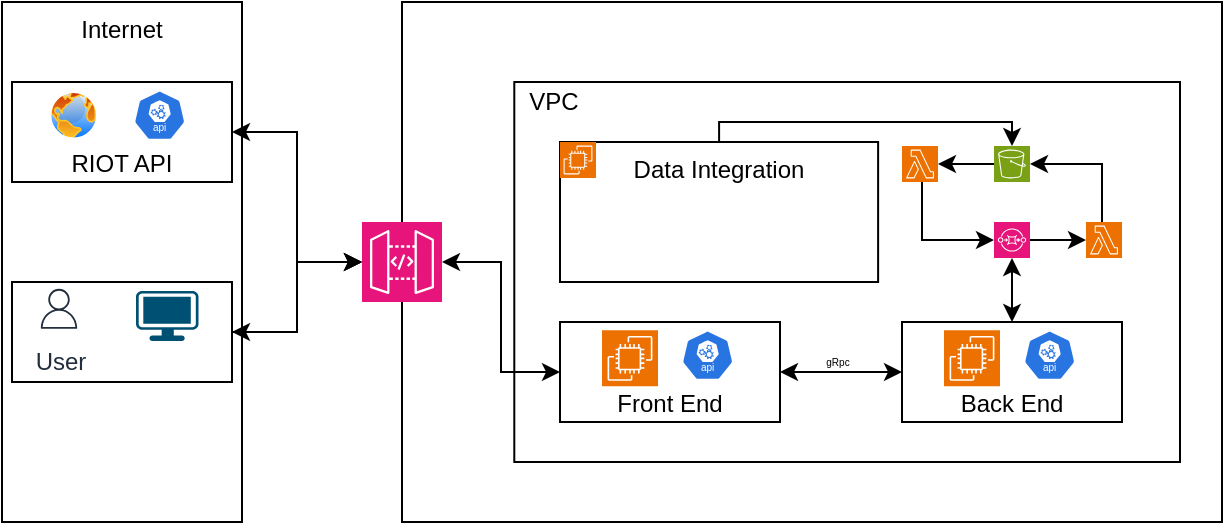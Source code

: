 <mxfile version="24.7.8">
  <diagram name="Página-1" id="h0tKGvV3u8zTOi6XfyNI">
    <mxGraphModel dx="637" dy="372" grid="1" gridSize="10" guides="1" tooltips="1" connect="1" arrows="1" fold="1" page="1" pageScale="1" pageWidth="827" pageHeight="1169" math="0" shadow="0">
      <root>
        <mxCell id="0" />
        <mxCell id="1" parent="0" />
        <mxCell id="0-ZlnOKjUgS04xtEcJL--1" value="Internet" style="rounded=0;whiteSpace=wrap;html=1;verticalAlign=top;" vertex="1" parent="1">
          <mxGeometry x="80" y="330" width="120" height="260" as="geometry" />
        </mxCell>
        <mxCell id="0-ZlnOKjUgS04xtEcJL--2" value="" style="rounded=0;whiteSpace=wrap;html=1;" vertex="1" parent="1">
          <mxGeometry x="280" y="330" width="410" height="260" as="geometry" />
        </mxCell>
        <mxCell id="0-ZlnOKjUgS04xtEcJL--4" value="" style="shape=image;verticalLabelPosition=bottom;labelBackgroundColor=default;verticalAlign=top;aspect=fixed;imageAspect=0;image=https://a0.awsstatic.com/libra-css/images/logos/aws_logo_smile_1200x630.png;" vertex="1" parent="1">
          <mxGeometry x="280" y="330" width="57.15" height="30" as="geometry" />
        </mxCell>
        <mxCell id="0-ZlnOKjUgS04xtEcJL--5" value="" style="rounded=0;whiteSpace=wrap;html=1;verticalAlign=bottom;labelPosition=center;verticalLabelPosition=top;align=center;" vertex="1" parent="1">
          <mxGeometry x="336.15" y="370" width="332.85" height="190" as="geometry" />
        </mxCell>
        <mxCell id="0-ZlnOKjUgS04xtEcJL--6" value="VPC" style="text;html=1;align=center;verticalAlign=middle;whiteSpace=wrap;rounded=0;" vertex="1" parent="1">
          <mxGeometry x="336.15" y="370" width="40" height="20" as="geometry" />
        </mxCell>
        <mxCell id="0-ZlnOKjUgS04xtEcJL--25" style="edgeStyle=orthogonalEdgeStyle;rounded=0;orthogonalLoop=1;jettySize=auto;html=1;entryX=0;entryY=0.5;entryDx=0;entryDy=0;startArrow=classic;startFill=1;" edge="1" parent="1" source="0-ZlnOKjUgS04xtEcJL--7" target="0-ZlnOKjUgS04xtEcJL--21">
          <mxGeometry relative="1" as="geometry" />
        </mxCell>
        <mxCell id="0-ZlnOKjUgS04xtEcJL--7" value="" style="sketch=0;points=[[0,0,0],[0.25,0,0],[0.5,0,0],[0.75,0,0],[1,0,0],[0,1,0],[0.25,1,0],[0.5,1,0],[0.75,1,0],[1,1,0],[0,0.25,0],[0,0.5,0],[0,0.75,0],[1,0.25,0],[1,0.5,0],[1,0.75,0]];outlineConnect=0;fontColor=#232F3E;fillColor=#E7157B;strokeColor=#ffffff;dashed=0;verticalLabelPosition=bottom;verticalAlign=top;align=center;html=1;fontSize=12;fontStyle=0;aspect=fixed;shape=mxgraph.aws4.resourceIcon;resIcon=mxgraph.aws4.api_gateway;" vertex="1" parent="1">
          <mxGeometry x="260" y="440" width="40" height="40" as="geometry" />
        </mxCell>
        <mxCell id="0-ZlnOKjUgS04xtEcJL--12" value="" style="group;verticalAlign=top;" vertex="1" connectable="0" parent="1">
          <mxGeometry x="85" y="370" width="110" height="50" as="geometry" />
        </mxCell>
        <mxCell id="0-ZlnOKjUgS04xtEcJL--11" value="RIOT API" style="rounded=0;whiteSpace=wrap;html=1;verticalAlign=bottom;" vertex="1" parent="0-ZlnOKjUgS04xtEcJL--12">
          <mxGeometry width="110" height="50" as="geometry" />
        </mxCell>
        <mxCell id="0-ZlnOKjUgS04xtEcJL--8" value="" style="image;aspect=fixed;perimeter=ellipsePerimeter;html=1;align=center;shadow=0;dashed=0;spacingTop=3;image=img/lib/active_directory/internet_globe.svg;" vertex="1" parent="0-ZlnOKjUgS04xtEcJL--12">
          <mxGeometry x="18.333" y="4.167" width="25" height="25" as="geometry" />
        </mxCell>
        <mxCell id="0-ZlnOKjUgS04xtEcJL--10" value="" style="aspect=fixed;sketch=0;html=1;dashed=0;whitespace=wrap;verticalLabelPosition=bottom;verticalAlign=top;fillColor=#2875E2;strokeColor=#ffffff;points=[[0.005,0.63,0],[0.1,0.2,0],[0.9,0.2,0],[0.5,0,0],[0.995,0.63,0],[0.72,0.99,0],[0.5,1,0],[0.28,0.99,0]];shape=mxgraph.kubernetes.icon2;kubernetesLabel=1;prIcon=api" vertex="1" parent="0-ZlnOKjUgS04xtEcJL--12">
          <mxGeometry x="60.803" y="4.167" width="26.042" height="25" as="geometry" />
        </mxCell>
        <mxCell id="0-ZlnOKjUgS04xtEcJL--16" value="" style="group" vertex="1" connectable="0" parent="1">
          <mxGeometry x="85" y="470" width="110" height="50" as="geometry" />
        </mxCell>
        <mxCell id="0-ZlnOKjUgS04xtEcJL--15" value="" style="rounded=0;whiteSpace=wrap;html=1;" vertex="1" parent="0-ZlnOKjUgS04xtEcJL--16">
          <mxGeometry width="110" height="50.0" as="geometry" />
        </mxCell>
        <mxCell id="0-ZlnOKjUgS04xtEcJL--13" value="User" style="sketch=0;outlineConnect=0;fontColor=#232F3E;gradientColor=none;strokeColor=#232F3E;fillColor=#ffffff;dashed=0;verticalLabelPosition=bottom;verticalAlign=top;align=center;html=1;fontSize=12;fontStyle=0;aspect=fixed;shape=mxgraph.aws4.resourceIcon;resIcon=mxgraph.aws4.user;" vertex="1" parent="0-ZlnOKjUgS04xtEcJL--16">
          <mxGeometry x="11.0" y="0.909" width="25" height="25" as="geometry" />
        </mxCell>
        <mxCell id="0-ZlnOKjUgS04xtEcJL--14" value="" style="points=[[0.03,0.03,0],[0.5,0,0],[0.97,0.03,0],[1,0.4,0],[0.97,0.745,0],[0.5,1,0],[0.03,0.745,0],[0,0.4,0]];verticalLabelPosition=bottom;sketch=0;html=1;verticalAlign=top;aspect=fixed;align=center;pointerEvents=1;shape=mxgraph.cisco19.workstation;fillColor=#005073;strokeColor=none;" vertex="1" parent="0-ZlnOKjUgS04xtEcJL--16">
          <mxGeometry x="62" y="4.455" width="31.25" height="25" as="geometry" />
        </mxCell>
        <mxCell id="0-ZlnOKjUgS04xtEcJL--17" style="edgeStyle=orthogonalEdgeStyle;rounded=0;orthogonalLoop=1;jettySize=auto;html=1;entryX=0;entryY=0.5;entryDx=0;entryDy=0;entryPerimeter=0;startArrow=classic;startFill=1;" edge="1" parent="1" source="0-ZlnOKjUgS04xtEcJL--11" target="0-ZlnOKjUgS04xtEcJL--7">
          <mxGeometry relative="1" as="geometry" />
        </mxCell>
        <mxCell id="0-ZlnOKjUgS04xtEcJL--18" style="edgeStyle=orthogonalEdgeStyle;rounded=0;orthogonalLoop=1;jettySize=auto;html=1;" edge="1" parent="1" source="0-ZlnOKjUgS04xtEcJL--15" target="0-ZlnOKjUgS04xtEcJL--7">
          <mxGeometry relative="1" as="geometry" />
        </mxCell>
        <mxCell id="0-ZlnOKjUgS04xtEcJL--19" value="" style="edgeStyle=orthogonalEdgeStyle;rounded=0;orthogonalLoop=1;jettySize=auto;html=1;startArrow=classic;startFill=1;" edge="1" parent="1" source="0-ZlnOKjUgS04xtEcJL--15" target="0-ZlnOKjUgS04xtEcJL--7">
          <mxGeometry relative="1" as="geometry" />
        </mxCell>
        <mxCell id="0-ZlnOKjUgS04xtEcJL--20" value="" style="group;verticalAlign=top;" vertex="1" connectable="0" parent="1">
          <mxGeometry x="359" y="490" width="110" height="50" as="geometry" />
        </mxCell>
        <mxCell id="0-ZlnOKjUgS04xtEcJL--21" value="Front End" style="rounded=0;whiteSpace=wrap;html=1;verticalAlign=bottom;" vertex="1" parent="0-ZlnOKjUgS04xtEcJL--20">
          <mxGeometry width="110" height="50" as="geometry" />
        </mxCell>
        <mxCell id="0-ZlnOKjUgS04xtEcJL--23" value="" style="aspect=fixed;sketch=0;html=1;dashed=0;whitespace=wrap;verticalLabelPosition=bottom;verticalAlign=top;fillColor=#2875E2;strokeColor=#ffffff;points=[[0.005,0.63,0],[0.1,0.2,0],[0.9,0.2,0],[0.5,0,0],[0.995,0.63,0],[0.72,0.99,0],[0.5,1,0],[0.28,0.99,0]];shape=mxgraph.kubernetes.icon2;kubernetesLabel=1;prIcon=api" vertex="1" parent="0-ZlnOKjUgS04xtEcJL--20">
          <mxGeometry x="60.803" y="4.167" width="26.042" height="25" as="geometry" />
        </mxCell>
        <mxCell id="0-ZlnOKjUgS04xtEcJL--24" value="" style="sketch=0;points=[[0,0,0],[0.25,0,0],[0.5,0,0],[0.75,0,0],[1,0,0],[0,1,0],[0.25,1,0],[0.5,1,0],[0.75,1,0],[1,1,0],[0,0.25,0],[0,0.5,0],[0,0.75,0],[1,0.25,0],[1,0.5,0],[1,0.75,0]];outlineConnect=0;fontColor=#232F3E;fillColor=#ED7100;strokeColor=#ffffff;dashed=0;verticalLabelPosition=bottom;verticalAlign=top;align=center;html=1;fontSize=12;fontStyle=0;aspect=fixed;shape=mxgraph.aws4.resourceIcon;resIcon=mxgraph.aws4.ec2;" vertex="1" parent="0-ZlnOKjUgS04xtEcJL--20">
          <mxGeometry x="21" y="4.17" width="28" height="28" as="geometry" />
        </mxCell>
        <mxCell id="0-ZlnOKjUgS04xtEcJL--26" value="" style="group;verticalAlign=top;" vertex="1" connectable="0" parent="1">
          <mxGeometry x="530" y="490" width="110" height="50" as="geometry" />
        </mxCell>
        <mxCell id="0-ZlnOKjUgS04xtEcJL--27" value="Back End" style="rounded=0;whiteSpace=wrap;html=1;verticalAlign=bottom;" vertex="1" parent="0-ZlnOKjUgS04xtEcJL--26">
          <mxGeometry width="110" height="50" as="geometry" />
        </mxCell>
        <mxCell id="0-ZlnOKjUgS04xtEcJL--28" value="" style="aspect=fixed;sketch=0;html=1;dashed=0;whitespace=wrap;verticalLabelPosition=bottom;verticalAlign=top;fillColor=#2875E2;strokeColor=#ffffff;points=[[0.005,0.63,0],[0.1,0.2,0],[0.9,0.2,0],[0.5,0,0],[0.995,0.63,0],[0.72,0.99,0],[0.5,1,0],[0.28,0.99,0]];shape=mxgraph.kubernetes.icon2;kubernetesLabel=1;prIcon=api" vertex="1" parent="0-ZlnOKjUgS04xtEcJL--26">
          <mxGeometry x="60.803" y="4.167" width="26.042" height="25" as="geometry" />
        </mxCell>
        <mxCell id="0-ZlnOKjUgS04xtEcJL--29" value="" style="sketch=0;points=[[0,0,0],[0.25,0,0],[0.5,0,0],[0.75,0,0],[1,0,0],[0,1,0],[0.25,1,0],[0.5,1,0],[0.75,1,0],[1,1,0],[0,0.25,0],[0,0.5,0],[0,0.75,0],[1,0.25,0],[1,0.5,0],[1,0.75,0]];outlineConnect=0;fontColor=#232F3E;fillColor=#ED7100;strokeColor=#ffffff;dashed=0;verticalLabelPosition=bottom;verticalAlign=top;align=center;html=1;fontSize=12;fontStyle=0;aspect=fixed;shape=mxgraph.aws4.resourceIcon;resIcon=mxgraph.aws4.ec2;" vertex="1" parent="0-ZlnOKjUgS04xtEcJL--26">
          <mxGeometry x="21" y="4.17" width="28" height="28" as="geometry" />
        </mxCell>
        <mxCell id="0-ZlnOKjUgS04xtEcJL--30" style="edgeStyle=orthogonalEdgeStyle;rounded=0;orthogonalLoop=1;jettySize=auto;html=1;entryX=0;entryY=0.5;entryDx=0;entryDy=0;startArrow=classic;startFill=1;" edge="1" parent="1" source="0-ZlnOKjUgS04xtEcJL--21" target="0-ZlnOKjUgS04xtEcJL--27">
          <mxGeometry relative="1" as="geometry" />
        </mxCell>
        <mxCell id="0-ZlnOKjUgS04xtEcJL--31" value="" style="sketch=0;points=[[0,0,0],[0.25,0,0],[0.5,0,0],[0.75,0,0],[1,0,0],[0,1,0],[0.25,1,0],[0.5,1,0],[0.75,1,0],[1,1,0],[0,0.25,0],[0,0.5,0],[0,0.75,0],[1,0.25,0],[1,0.5,0],[1,0.75,0]];outlineConnect=0;fontColor=#232F3E;fillColor=#7AA116;strokeColor=#ffffff;dashed=0;verticalLabelPosition=bottom;verticalAlign=top;align=center;html=1;fontSize=12;fontStyle=0;aspect=fixed;shape=mxgraph.aws4.resourceIcon;resIcon=mxgraph.aws4.s3;" vertex="1" parent="1">
          <mxGeometry x="576" y="402" width="18" height="18" as="geometry" />
        </mxCell>
        <mxCell id="0-ZlnOKjUgS04xtEcJL--37" value="" style="group" vertex="1" connectable="0" parent="1">
          <mxGeometry x="359" y="400" width="160" height="70" as="geometry" />
        </mxCell>
        <mxCell id="0-ZlnOKjUgS04xtEcJL--33" value="Data Integration" style="rounded=0;whiteSpace=wrap;html=1;verticalAlign=top;" vertex="1" parent="0-ZlnOKjUgS04xtEcJL--37">
          <mxGeometry width="159.06" height="70" as="geometry" />
        </mxCell>
        <mxCell id="0-ZlnOKjUgS04xtEcJL--34" value="" style="shape=image;verticalLabelPosition=bottom;labelBackgroundColor=default;verticalAlign=top;aspect=fixed;imageAspect=0;image=https://saturncloud.io/images/glossary/jupyter-notebook.png;" vertex="1" parent="0-ZlnOKjUgS04xtEcJL--37">
          <mxGeometry y="30" width="56.471" height="29.647" as="geometry" />
        </mxCell>
        <mxCell id="0-ZlnOKjUgS04xtEcJL--35" value="" style="shape=image;verticalLabelPosition=bottom;labelBackgroundColor=default;verticalAlign=top;aspect=fixed;imageAspect=0;image=https://miro.medium.com/v2/resize:fit:770/1*pJnfAWcDbz7qnQr7at3jkw.png;" vertex="1" parent="0-ZlnOKjUgS04xtEcJL--37">
          <mxGeometry x="75.294" y="29.65" width="71.671" height="29.976" as="geometry" />
        </mxCell>
        <mxCell id="0-ZlnOKjUgS04xtEcJL--60" value="" style="sketch=0;points=[[0,0,0],[0.25,0,0],[0.5,0,0],[0.75,0,0],[1,0,0],[0,1,0],[0.25,1,0],[0.5,1,0],[0.75,1,0],[1,1,0],[0,0.25,0],[0,0.5,0],[0,0.75,0],[1,0.25,0],[1,0.5,0],[1,0.75,0]];outlineConnect=0;fontColor=#232F3E;fillColor=#ED7100;strokeColor=#ffffff;dashed=0;verticalLabelPosition=bottom;verticalAlign=top;align=center;html=1;fontSize=12;fontStyle=0;aspect=fixed;shape=mxgraph.aws4.resourceIcon;resIcon=mxgraph.aws4.ec2;" vertex="1" parent="0-ZlnOKjUgS04xtEcJL--37">
          <mxGeometry width="18" height="18" as="geometry" />
        </mxCell>
        <mxCell id="0-ZlnOKjUgS04xtEcJL--45" style="edgeStyle=orthogonalEdgeStyle;rounded=0;orthogonalLoop=1;jettySize=auto;html=1;startArrow=classic;startFill=1;endArrow=none;endFill=0;" edge="1" parent="1" source="0-ZlnOKjUgS04xtEcJL--39" target="0-ZlnOKjUgS04xtEcJL--41">
          <mxGeometry relative="1" as="geometry" />
        </mxCell>
        <mxCell id="0-ZlnOKjUgS04xtEcJL--47" style="edgeStyle=orthogonalEdgeStyle;rounded=0;orthogonalLoop=1;jettySize=auto;html=1;" edge="1" parent="1" source="0-ZlnOKjUgS04xtEcJL--39" target="0-ZlnOKjUgS04xtEcJL--31">
          <mxGeometry relative="1" as="geometry">
            <Array as="points">
              <mxPoint x="630" y="411" />
            </Array>
          </mxGeometry>
        </mxCell>
        <mxCell id="0-ZlnOKjUgS04xtEcJL--39" value="" style="sketch=0;points=[[0,0,0],[0.25,0,0],[0.5,0,0],[0.75,0,0],[1,0,0],[0,1,0],[0.25,1,0],[0.5,1,0],[0.75,1,0],[1,1,0],[0,0.25,0],[0,0.5,0],[0,0.75,0],[1,0.25,0],[1,0.5,0],[1,0.75,0]];outlineConnect=0;fontColor=#232F3E;fillColor=#ED7100;strokeColor=#ffffff;dashed=0;verticalLabelPosition=bottom;verticalAlign=top;align=center;html=1;fontSize=12;fontStyle=0;aspect=fixed;shape=mxgraph.aws4.resourceIcon;resIcon=mxgraph.aws4.lambda;" vertex="1" parent="1">
          <mxGeometry x="622" y="440" width="18" height="18" as="geometry" />
        </mxCell>
        <mxCell id="0-ZlnOKjUgS04xtEcJL--41" value="" style="sketch=0;points=[[0,0,0],[0.25,0,0],[0.5,0,0],[0.75,0,0],[1,0,0],[0,1,0],[0.25,1,0],[0.5,1,0],[0.75,1,0],[1,1,0],[0,0.25,0],[0,0.5,0],[0,0.75,0],[1,0.25,0],[1,0.5,0],[1,0.75,0]];outlineConnect=0;fontColor=#232F3E;fillColor=#E7157B;strokeColor=#ffffff;dashed=0;verticalLabelPosition=bottom;verticalAlign=top;align=center;html=1;fontSize=12;fontStyle=0;aspect=fixed;shape=mxgraph.aws4.resourceIcon;resIcon=mxgraph.aws4.sqs;" vertex="1" parent="1">
          <mxGeometry x="576" y="440" width="18" height="18" as="geometry" />
        </mxCell>
        <mxCell id="0-ZlnOKjUgS04xtEcJL--43" style="edgeStyle=orthogonalEdgeStyle;rounded=0;orthogonalLoop=1;jettySize=auto;html=1;startArrow=classic;startFill=1;" edge="1" parent="1" source="0-ZlnOKjUgS04xtEcJL--27" target="0-ZlnOKjUgS04xtEcJL--41">
          <mxGeometry relative="1" as="geometry" />
        </mxCell>
        <mxCell id="0-ZlnOKjUgS04xtEcJL--50" style="edgeStyle=orthogonalEdgeStyle;rounded=0;orthogonalLoop=1;jettySize=auto;html=1;" edge="1" parent="1" source="0-ZlnOKjUgS04xtEcJL--49" target="0-ZlnOKjUgS04xtEcJL--41">
          <mxGeometry relative="1" as="geometry">
            <Array as="points">
              <mxPoint x="540" y="449" />
            </Array>
          </mxGeometry>
        </mxCell>
        <mxCell id="0-ZlnOKjUgS04xtEcJL--53" style="edgeStyle=orthogonalEdgeStyle;rounded=0;orthogonalLoop=1;jettySize=auto;html=1;startArrow=classic;startFill=1;endArrow=none;endFill=0;" edge="1" parent="1" source="0-ZlnOKjUgS04xtEcJL--49">
          <mxGeometry relative="1" as="geometry">
            <mxPoint x="558.0" y="410.963" as="sourcePoint" />
            <mxPoint x="576" y="410.963" as="targetPoint" />
          </mxGeometry>
        </mxCell>
        <mxCell id="0-ZlnOKjUgS04xtEcJL--49" value="" style="sketch=0;points=[[0,0,0],[0.25,0,0],[0.5,0,0],[0.75,0,0],[1,0,0],[0,1,0],[0.25,1,0],[0.5,1,0],[0.75,1,0],[1,1,0],[0,0.25,0],[0,0.5,0],[0,0.75,0],[1,0.25,0],[1,0.5,0],[1,0.75,0]];outlineConnect=0;fontColor=#232F3E;fillColor=#ED7100;strokeColor=#ffffff;dashed=0;verticalLabelPosition=bottom;verticalAlign=top;align=center;html=1;fontSize=12;fontStyle=0;aspect=fixed;shape=mxgraph.aws4.resourceIcon;resIcon=mxgraph.aws4.lambda;" vertex="1" parent="1">
          <mxGeometry x="530" y="402" width="18" height="18" as="geometry" />
        </mxCell>
        <mxCell id="0-ZlnOKjUgS04xtEcJL--57" value="" style="shape=image;verticalLabelPosition=bottom;labelBackgroundColor=default;verticalAlign=top;aspect=fixed;imageAspect=0;image=https://upload.wikimedia.org/wikipedia/commons/thumb/c/c3/Python-logo-notext.svg/1869px-Python-logo-notext.svg.png;" vertex="1" parent="1">
          <mxGeometry x="542" y="402.0" width="6" height="6.58" as="geometry" />
        </mxCell>
        <mxCell id="0-ZlnOKjUgS04xtEcJL--62" style="edgeStyle=orthogonalEdgeStyle;rounded=0;orthogonalLoop=1;jettySize=auto;html=1;" edge="1" parent="1" source="0-ZlnOKjUgS04xtEcJL--33" target="0-ZlnOKjUgS04xtEcJL--31">
          <mxGeometry relative="1" as="geometry">
            <Array as="points">
              <mxPoint x="439" y="390" />
              <mxPoint x="585" y="390" />
            </Array>
          </mxGeometry>
        </mxCell>
        <mxCell id="0-ZlnOKjUgS04xtEcJL--63" value="&lt;font style=&quot;font-size: 5px;&quot;&gt;gRpc&lt;/font&gt;" style="text;html=1;align=center;verticalAlign=middle;whiteSpace=wrap;rounded=0;" vertex="1" parent="1">
          <mxGeometry x="482.58" y="503" width="30" height="10" as="geometry" />
        </mxCell>
      </root>
    </mxGraphModel>
  </diagram>
</mxfile>
